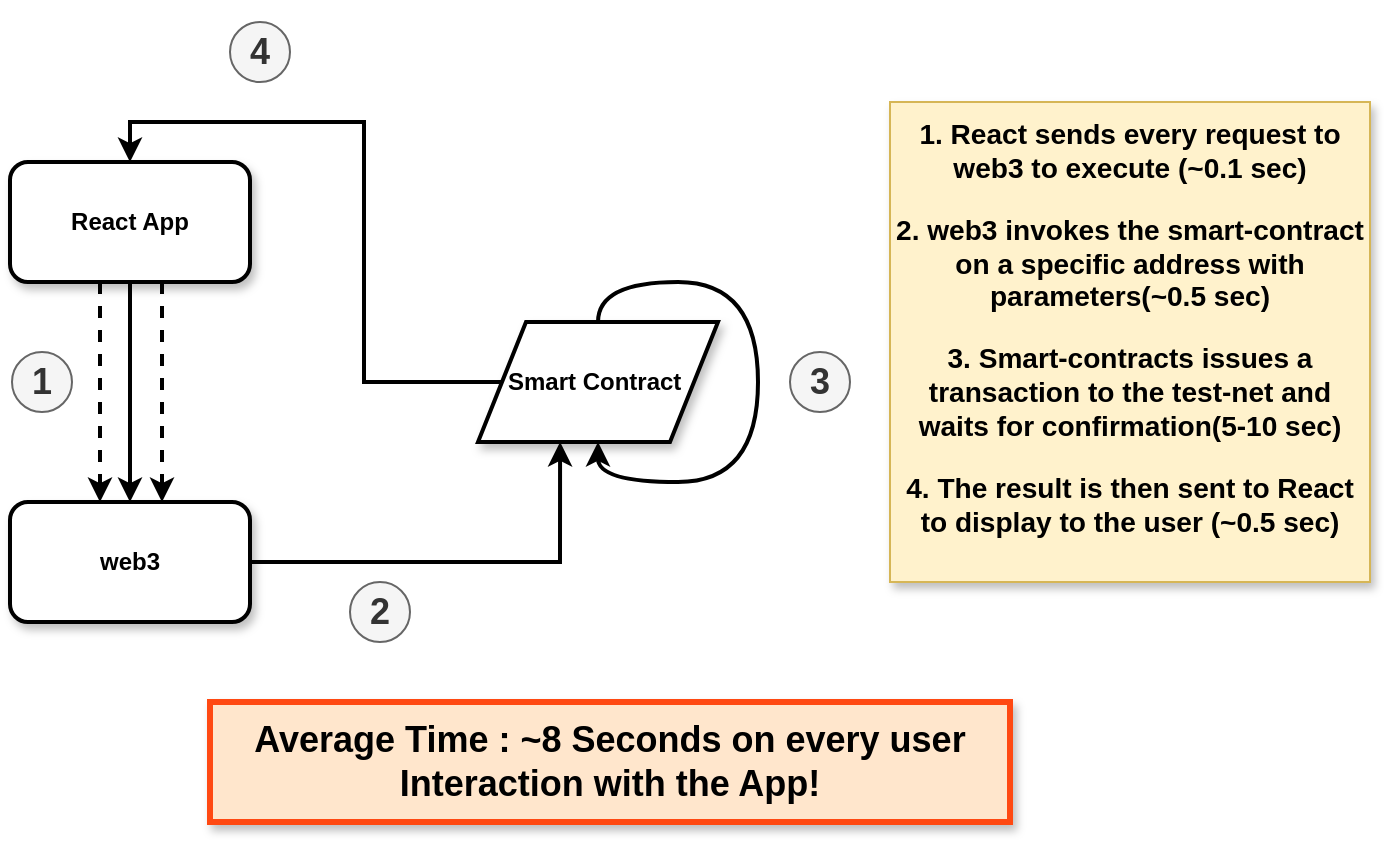 <mxfile version="12.8.5" type="device"><diagram id="8Vr4UcVs7VsTHxj_2o2m" name="Page-1"><mxGraphModel dx="1422" dy="719" grid="1" gridSize="10" guides="1" tooltips="1" connect="1" arrows="1" fold="1" page="1" pageScale="1" pageWidth="827" pageHeight="1169" math="0" shadow="0"><root><mxCell id="0"/><mxCell id="1" parent="0"/><mxCell id="xr_Uk9RzrpObq3qrWg0u-3" style="edgeStyle=orthogonalEdgeStyle;rounded=0;orthogonalLoop=1;jettySize=auto;html=1;strokeWidth=2;" edge="1" parent="1" source="xr_Uk9RzrpObq3qrWg0u-1" target="xr_Uk9RzrpObq3qrWg0u-2"><mxGeometry relative="1" as="geometry"/></mxCell><mxCell id="xr_Uk9RzrpObq3qrWg0u-1" value="&lt;b&gt;React App&lt;/b&gt;" style="rounded=1;whiteSpace=wrap;html=1;shadow=1;strokeWidth=2;" vertex="1" parent="1"><mxGeometry x="120" y="170" width="120" height="60" as="geometry"/></mxCell><mxCell id="xr_Uk9RzrpObq3qrWg0u-17" style="edgeStyle=orthogonalEdgeStyle;rounded=0;orthogonalLoop=1;jettySize=auto;html=1;entryX=0.342;entryY=1;entryDx=0;entryDy=0;entryPerimeter=0;strokeWidth=2;" edge="1" parent="1" source="xr_Uk9RzrpObq3qrWg0u-2" target="xr_Uk9RzrpObq3qrWg0u-5"><mxGeometry relative="1" as="geometry"/></mxCell><mxCell id="xr_Uk9RzrpObq3qrWg0u-2" value="&lt;b&gt;web3&lt;/b&gt;" style="rounded=1;whiteSpace=wrap;html=1;shadow=1;strokeWidth=2;" vertex="1" parent="1"><mxGeometry x="120" y="340" width="120" height="60" as="geometry"/></mxCell><mxCell id="xr_Uk9RzrpObq3qrWg0u-18" style="edgeStyle=orthogonalEdgeStyle;rounded=0;orthogonalLoop=1;jettySize=auto;html=1;entryX=0.5;entryY=0;entryDx=0;entryDy=0;strokeWidth=2;" edge="1" parent="1" source="xr_Uk9RzrpObq3qrWg0u-5" target="xr_Uk9RzrpObq3qrWg0u-1"><mxGeometry relative="1" as="geometry"/></mxCell><mxCell id="xr_Uk9RzrpObq3qrWg0u-5" value="&lt;b&gt;Smart Contract&amp;nbsp;&lt;/b&gt;" style="shape=parallelogram;perimeter=parallelogramPerimeter;whiteSpace=wrap;html=1;shadow=1;strokeWidth=2;" vertex="1" parent="1"><mxGeometry x="354" y="250" width="120" height="60" as="geometry"/></mxCell><mxCell id="xr_Uk9RzrpObq3qrWg0u-6" style="edgeStyle=orthogonalEdgeStyle;rounded=0;orthogonalLoop=1;jettySize=auto;html=1;entryX=0.5;entryY=1;entryDx=0;entryDy=0;curved=1;strokeWidth=2;" edge="1" parent="1" source="xr_Uk9RzrpObq3qrWg0u-5" target="xr_Uk9RzrpObq3qrWg0u-5"><mxGeometry relative="1" as="geometry"/></mxCell><mxCell id="xr_Uk9RzrpObq3qrWg0u-20" value="&lt;h2&gt;1&lt;/h2&gt;" style="ellipse;whiteSpace=wrap;html=1;aspect=fixed;fillColor=#f5f5f5;strokeColor=#666666;fontColor=#333333;" vertex="1" parent="1"><mxGeometry x="121" y="265" width="30" height="30" as="geometry"/></mxCell><mxCell id="xr_Uk9RzrpObq3qrWg0u-22" value="&lt;h2&gt;2&lt;/h2&gt;" style="ellipse;whiteSpace=wrap;html=1;aspect=fixed;fillColor=#f5f5f5;strokeColor=#666666;fontColor=#333333;" vertex="1" parent="1"><mxGeometry x="290" y="380" width="30" height="30" as="geometry"/></mxCell><mxCell id="xr_Uk9RzrpObq3qrWg0u-23" value="&lt;h2&gt;3&lt;/h2&gt;" style="ellipse;whiteSpace=wrap;html=1;aspect=fixed;fillColor=#f5f5f5;strokeColor=#666666;fontColor=#333333;" vertex="1" parent="1"><mxGeometry x="510" y="265" width="30" height="30" as="geometry"/></mxCell><mxCell id="xr_Uk9RzrpObq3qrWg0u-24" value="&lt;h2&gt;4&lt;/h2&gt;" style="ellipse;whiteSpace=wrap;html=1;aspect=fixed;fillColor=#f5f5f5;strokeColor=#666666;fontColor=#333333;" vertex="1" parent="1"><mxGeometry x="230" y="100" width="30" height="30" as="geometry"/></mxCell><mxCell id="xr_Uk9RzrpObq3qrWg0u-30" value="&lt;h3&gt;1. React sends every request to web3 to execute (~0.1 sec)&lt;/h3&gt;&lt;div&gt;&lt;h3&gt;2. web3 invokes the smart-contract on a specific address with parameters(~0.5 sec)&lt;/h3&gt;&lt;/div&gt;&lt;div&gt;&lt;h3&gt;3. Smart-contracts issues a transaction to the test-net and waits for confirmation(5-10 sec)&lt;/h3&gt;&lt;/div&gt;&lt;div&gt;&lt;h3&gt;4. The result is then sent to React to display to the user (~0.5 sec)&lt;/h3&gt;&lt;/div&gt;&lt;div&gt;&lt;br&gt;&lt;/div&gt;" style="rounded=0;whiteSpace=wrap;html=1;fillColor=#fff2cc;strokeColor=#d6b656;glass=0;shadow=1;comic=0;" vertex="1" parent="1"><mxGeometry x="560" y="140" width="240" height="240" as="geometry"/></mxCell><mxCell id="xr_Uk9RzrpObq3qrWg0u-37" value="&lt;h2&gt;Average Time : ~8 Seconds on every user Interaction with the App!&lt;/h2&gt;" style="rounded=0;whiteSpace=wrap;html=1;shadow=1;glass=0;comic=0;fillColor=#ffe6cc;strokeColor=#FF4912;strokeWidth=3;" vertex="1" parent="1"><mxGeometry x="220" y="440" width="400" height="60" as="geometry"/></mxCell><mxCell id="xr_Uk9RzrpObq3qrWg0u-42" value="" style="endArrow=classic;html=1;strokeWidth=2;dashed=1;exitX=0.75;exitY=1;exitDx=0;exitDy=0;entryX=0.75;entryY=0;entryDx=0;entryDy=0;" edge="1" parent="1"><mxGeometry width="50" height="50" relative="1" as="geometry"><mxPoint x="196" y="230" as="sourcePoint"/><mxPoint x="196" y="340" as="targetPoint"/></mxGeometry></mxCell><mxCell id="xr_Uk9RzrpObq3qrWg0u-43" value="" style="endArrow=classic;html=1;strokeWidth=2;dashed=1;exitX=0.75;exitY=1;exitDx=0;exitDy=0;entryX=0.75;entryY=0;entryDx=0;entryDy=0;" edge="1" parent="1"><mxGeometry width="50" height="50" relative="1" as="geometry"><mxPoint x="165" y="230" as="sourcePoint"/><mxPoint x="165" y="340" as="targetPoint"/></mxGeometry></mxCell></root></mxGraphModel></diagram></mxfile>